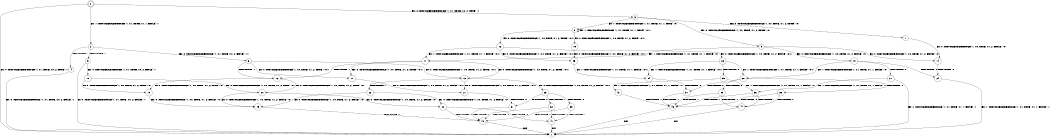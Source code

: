 digraph BCG {
size = "7, 10.5";
center = TRUE;
node [shape = circle];
0 [peripheries = 2];
0 -> 1 [label = "EX !0 !ATOMIC_EXCH_BRANCH (1, +1, TRUE, +0, 2, TRUE) !::"];
0 -> 2 [label = "EX !1 !ATOMIC_EXCH_BRANCH (1, +1, TRUE, +1, 1, FALSE) !::"];
0 -> 3 [label = "EX !0 !ATOMIC_EXCH_BRANCH (1, +1, TRUE, +0, 2, TRUE) !::"];
2 -> 4 [label = "TERMINATE !1"];
2 -> 5 [label = "TERMINATE !1"];
2 -> 6 [label = "EX !0 !ATOMIC_EXCH_BRANCH (1, +1, TRUE, +0, 2, FALSE) !:1:"];
3 -> 7 [label = "EX !0 !ATOMIC_EXCH_BRANCH (1, +0, TRUE, +1, 2, TRUE) !:0:"];
3 -> 8 [label = "EX !1 !ATOMIC_EXCH_BRANCH (1, +1, TRUE, +1, 1, TRUE) !:0:"];
3 -> 9 [label = "EX !0 !ATOMIC_EXCH_BRANCH (1, +0, TRUE, +1, 2, TRUE) !:0:"];
4 -> 1 [label = "EX !0 !ATOMIC_EXCH_BRANCH (1, +1, TRUE, +0, 2, FALSE) !::"];
5 -> 1 [label = "EX !0 !ATOMIC_EXCH_BRANCH (1, +1, TRUE, +0, 2, FALSE) !::"];
5 -> 10 [label = "EX !0 !ATOMIC_EXCH_BRANCH (1, +1, TRUE, +0, 2, FALSE) !::"];
6 -> 11 [label = "EX !0 !ATOMIC_EXCH_BRANCH (1, +0, TRUE, +1, 2, TRUE) !:0:1:"];
6 -> 12 [label = "TERMINATE !1"];
6 -> 13 [label = "EX !0 !ATOMIC_EXCH_BRANCH (1, +0, TRUE, +1, 2, TRUE) !:0:1:"];
7 -> 14 [label = "EX !0 !ATOMIC_EXCH_BRANCH (1, +0, TRUE, +1, 2, FALSE) !:0:"];
8 -> 15 [label = "EX !0 !ATOMIC_EXCH_BRANCH (1, +0, TRUE, +1, 2, TRUE) !:0:1:"];
8 -> 8 [label = "EX !1 !ATOMIC_EXCH_BRANCH (1, +1, TRUE, +1, 1, TRUE) !:0:1:"];
8 -> 16 [label = "EX !0 !ATOMIC_EXCH_BRANCH (1, +0, TRUE, +1, 2, TRUE) !:0:1:"];
9 -> 14 [label = "EX !0 !ATOMIC_EXCH_BRANCH (1, +0, TRUE, +1, 2, FALSE) !:0:"];
9 -> 17 [label = "EX !1 !ATOMIC_EXCH_BRANCH (1, +1, TRUE, +1, 1, FALSE) !:0:"];
9 -> 18 [label = "EX !0 !ATOMIC_EXCH_BRANCH (1, +0, TRUE, +1, 2, FALSE) !:0:"];
10 -> 19 [label = "EX !0 !ATOMIC_EXCH_BRANCH (1, +0, TRUE, +1, 2, TRUE) !:0:"];
10 -> 20 [label = "EX !0 !ATOMIC_EXCH_BRANCH (1, +0, TRUE, +1, 2, TRUE) !:0:"];
11 -> 21 [label = "EX !0 !ATOMIC_EXCH_BRANCH (1, +0, TRUE, +1, 2, FALSE) !:0:1:"];
12 -> 19 [label = "EX !0 !ATOMIC_EXCH_BRANCH (1, +0, TRUE, +1, 2, TRUE) !:0:"];
12 -> 20 [label = "EX !0 !ATOMIC_EXCH_BRANCH (1, +0, TRUE, +1, 2, TRUE) !:0:"];
13 -> 21 [label = "EX !0 !ATOMIC_EXCH_BRANCH (1, +0, TRUE, +1, 2, FALSE) !:0:1:"];
13 -> 22 [label = "TERMINATE !1"];
13 -> 23 [label = "EX !0 !ATOMIC_EXCH_BRANCH (1, +0, TRUE, +1, 2, FALSE) !:0:1:"];
14 -> 24 [label = "TERMINATE !0"];
15 -> 25 [label = "EX !0 !ATOMIC_EXCH_BRANCH (1, +0, TRUE, +1, 2, FALSE) !:0:1:"];
16 -> 25 [label = "EX !0 !ATOMIC_EXCH_BRANCH (1, +0, TRUE, +1, 2, FALSE) !:0:1:"];
16 -> 17 [label = "EX !1 !ATOMIC_EXCH_BRANCH (1, +1, TRUE, +1, 1, FALSE) !:0:1:"];
16 -> 26 [label = "EX !0 !ATOMIC_EXCH_BRANCH (1, +0, TRUE, +1, 2, FALSE) !:0:1:"];
17 -> 11 [label = "EX !0 !ATOMIC_EXCH_BRANCH (1, +0, TRUE, +1, 2, TRUE) !:0:1:"];
17 -> 12 [label = "TERMINATE !1"];
17 -> 13 [label = "EX !0 !ATOMIC_EXCH_BRANCH (1, +0, TRUE, +1, 2, TRUE) !:0:1:"];
18 -> 24 [label = "TERMINATE !0"];
18 -> 27 [label = "TERMINATE !0"];
18 -> 28 [label = "EX !1 !ATOMIC_EXCH_BRANCH (1, +1, TRUE, +1, 1, FALSE) !:0:"];
19 -> 29 [label = "EX !0 !ATOMIC_EXCH_BRANCH (1, +0, TRUE, +1, 2, FALSE) !:0:"];
20 -> 29 [label = "EX !0 !ATOMIC_EXCH_BRANCH (1, +0, TRUE, +1, 2, FALSE) !:0:"];
20 -> 30 [label = "EX !0 !ATOMIC_EXCH_BRANCH (1, +0, TRUE, +1, 2, FALSE) !:0:"];
21 -> 31 [label = "TERMINATE !0"];
22 -> 29 [label = "EX !0 !ATOMIC_EXCH_BRANCH (1, +0, TRUE, +1, 2, FALSE) !:0:"];
22 -> 30 [label = "EX !0 !ATOMIC_EXCH_BRANCH (1, +0, TRUE, +1, 2, FALSE) !:0:"];
23 -> 31 [label = "TERMINATE !0"];
23 -> 32 [label = "TERMINATE !1"];
23 -> 33 [label = "TERMINATE !0"];
24 -> 1 [label = "EX !1 !ATOMIC_EXCH_BRANCH (1, +1, TRUE, +1, 1, FALSE) !::"];
25 -> 34 [label = "EX !1 !ATOMIC_EXCH_BRANCH (1, +1, TRUE, +1, 1, FALSE) !:0:1:"];
26 -> 34 [label = "EX !1 !ATOMIC_EXCH_BRANCH (1, +1, TRUE, +1, 1, FALSE) !:0:1:"];
26 -> 35 [label = "TERMINATE !0"];
26 -> 28 [label = "EX !1 !ATOMIC_EXCH_BRANCH (1, +1, TRUE, +1, 1, FALSE) !:0:1:"];
27 -> 1 [label = "EX !1 !ATOMIC_EXCH_BRANCH (1, +1, TRUE, +1, 1, FALSE) !::"];
27 -> 36 [label = "EX !1 !ATOMIC_EXCH_BRANCH (1, +1, TRUE, +1, 1, FALSE) !::"];
28 -> 37 [label = "TERMINATE !0"];
28 -> 38 [label = "TERMINATE !1"];
28 -> 39 [label = "TERMINATE !0"];
29 -> 40 [label = "TERMINATE !0"];
30 -> 40 [label = "TERMINATE !0"];
30 -> 41 [label = "TERMINATE !0"];
31 -> 40 [label = "TERMINATE !1"];
32 -> 40 [label = "TERMINATE !0"];
32 -> 41 [label = "TERMINATE !0"];
33 -> 40 [label = "TERMINATE !1"];
33 -> 41 [label = "TERMINATE !1"];
34 -> 37 [label = "TERMINATE !0"];
35 -> 42 [label = "EX !1 !ATOMIC_EXCH_BRANCH (1, +1, TRUE, +1, 1, FALSE) !:1:"];
35 -> 36 [label = "EX !1 !ATOMIC_EXCH_BRANCH (1, +1, TRUE, +1, 1, FALSE) !:1:"];
36 -> 43 [label = "TERMINATE !1"];
36 -> 44 [label = "TERMINATE !1"];
37 -> 43 [label = "TERMINATE !1"];
38 -> 43 [label = "TERMINATE !0"];
38 -> 44 [label = "TERMINATE !0"];
39 -> 43 [label = "TERMINATE !1"];
39 -> 44 [label = "TERMINATE !1"];
40 -> 1 [label = "exit"];
41 -> 1 [label = "exit"];
42 -> 43 [label = "TERMINATE !1"];
43 -> 1 [label = "exit"];
44 -> 1 [label = "exit"];
}
